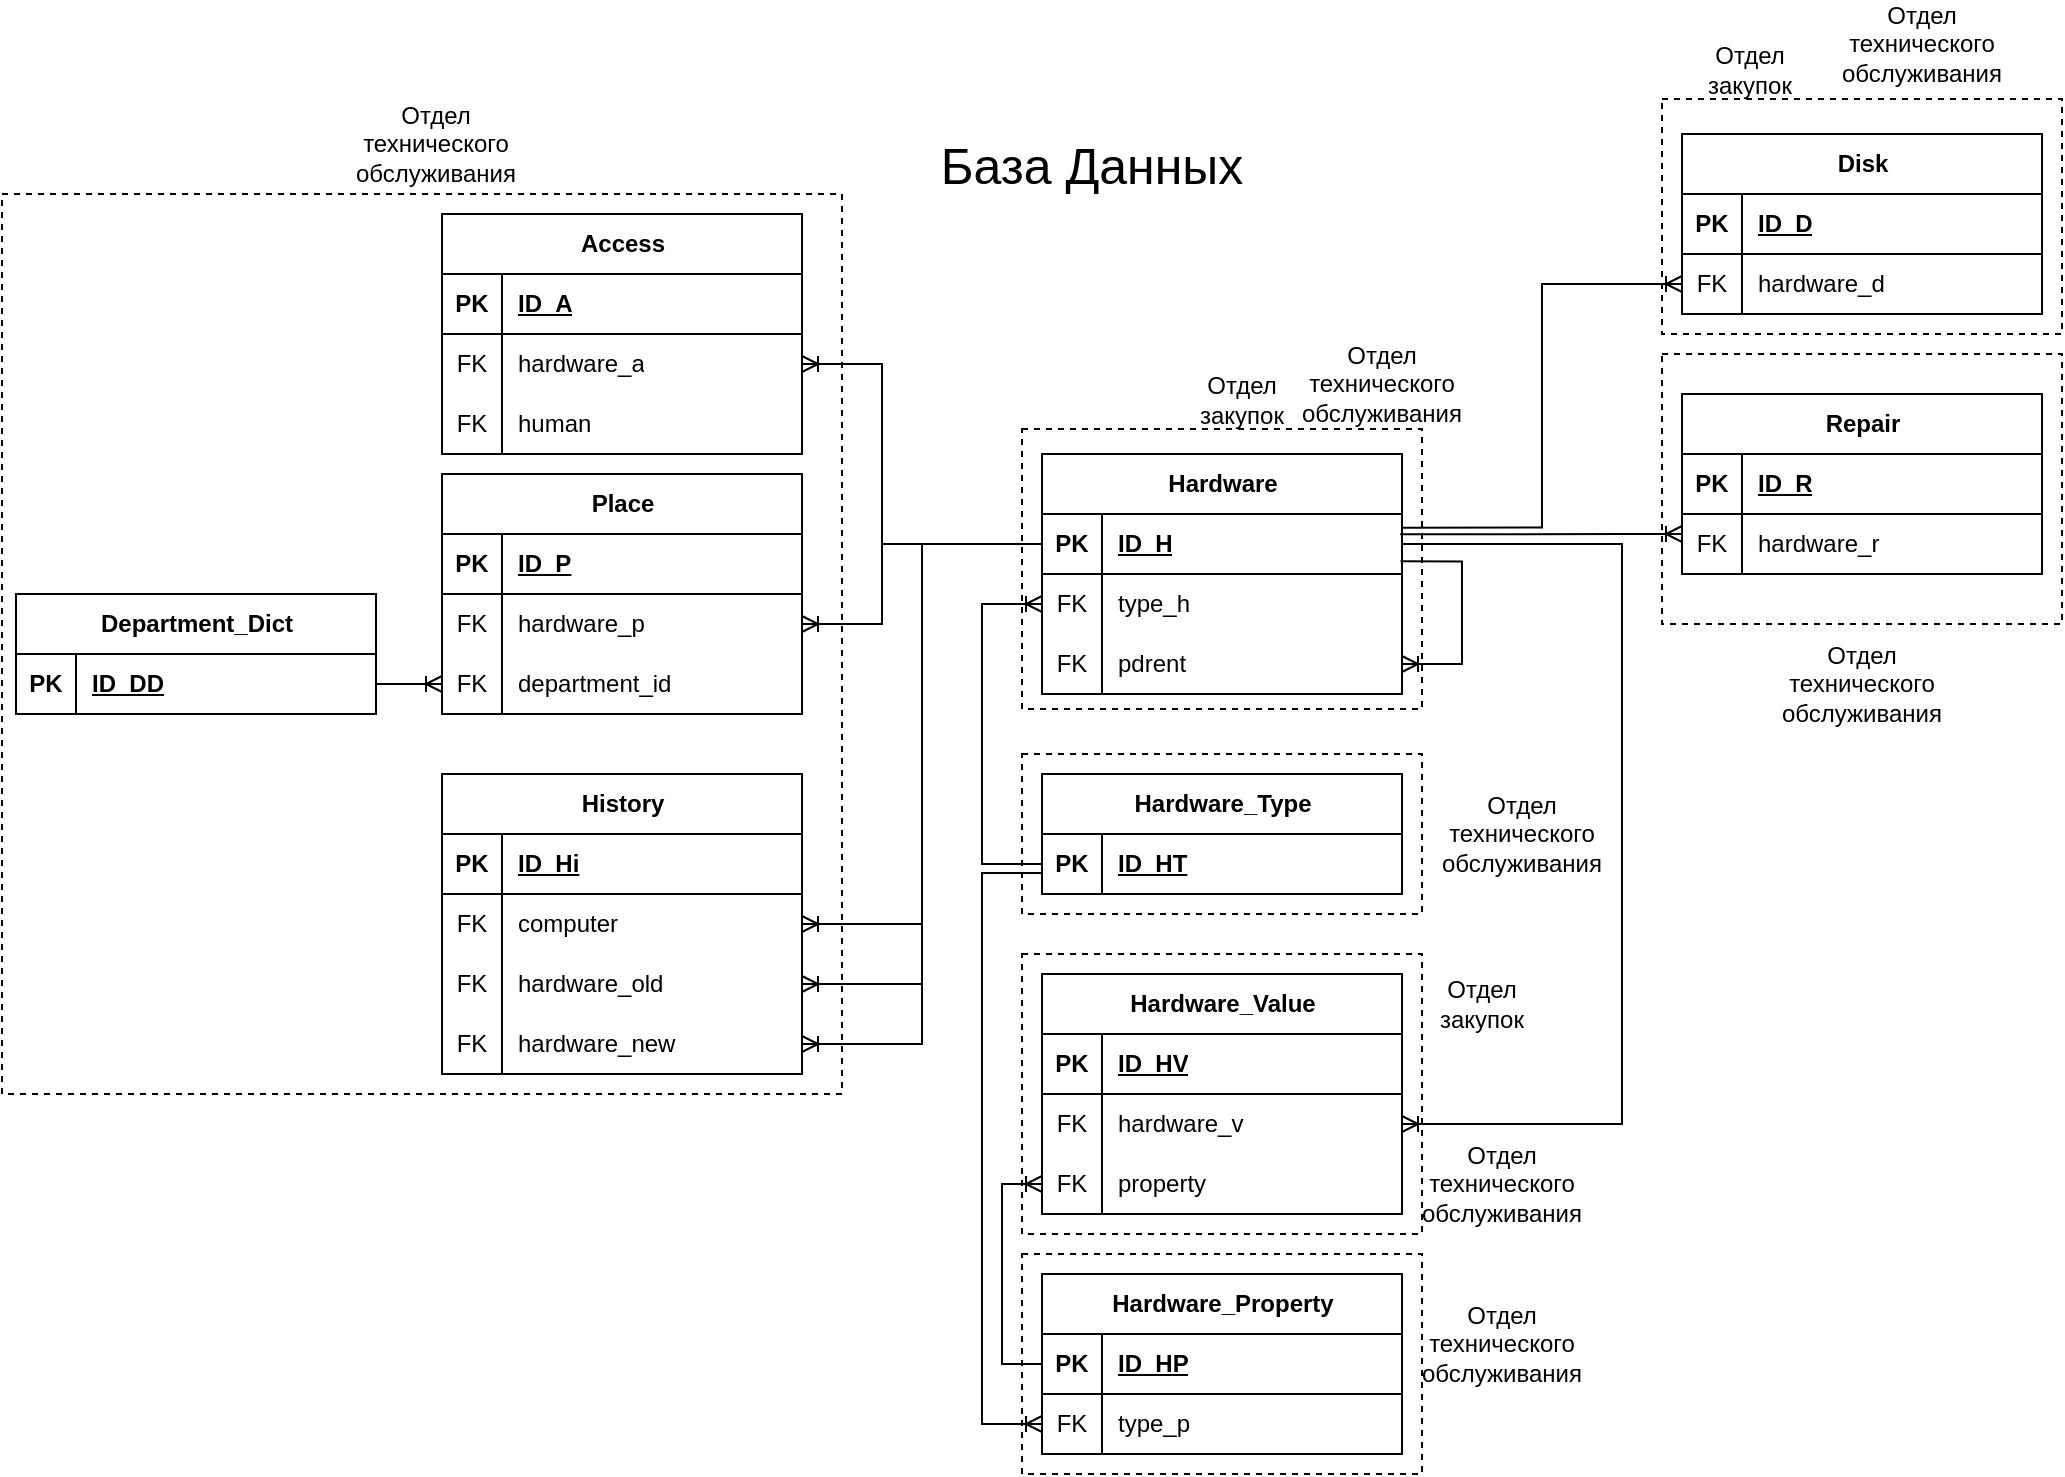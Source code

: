 <mxfile version="21.3.8" type="device" pages="2">
  <diagram name="Логическая модель" id="EwMsFBvq8KC86laSaRwJ">
    <mxGraphModel dx="794" dy="394" grid="1" gridSize="10" guides="1" tooltips="1" connect="1" arrows="1" fold="1" page="1" pageScale="1" pageWidth="1169" pageHeight="827" math="0" shadow="0">
      <root>
        <mxCell id="0" />
        <mxCell id="1" parent="0" />
        <mxCell id="FyC12AB4mqrPU83Jo8B3-1" value="База Данных" style="text;html=1;strokeColor=none;fillColor=none;align=center;verticalAlign=middle;whiteSpace=wrap;rounded=0;fontSize=25;" parent="1" vertex="1">
          <mxGeometry x="520" y="70" width="250" height="90" as="geometry" />
        </mxCell>
        <mxCell id="FyC12AB4mqrPU83Jo8B3-3" value="Hardware" style="shape=table;startSize=30;container=1;collapsible=1;childLayout=tableLayout;fixedRows=1;rowLines=0;fontStyle=1;align=center;resizeLast=1;html=1;" parent="1" vertex="1">
          <mxGeometry x="620" y="260" width="180" height="120" as="geometry">
            <mxRectangle x="110" y="130" width="70" height="30" as="alternateBounds" />
          </mxGeometry>
        </mxCell>
        <mxCell id="FyC12AB4mqrPU83Jo8B3-4" value="" style="shape=tableRow;horizontal=0;startSize=0;swimlaneHead=0;swimlaneBody=0;fillColor=none;collapsible=0;dropTarget=0;points=[[0,0.5],[1,0.5]];portConstraint=eastwest;top=0;left=0;right=0;bottom=1;" parent="FyC12AB4mqrPU83Jo8B3-3" vertex="1">
          <mxGeometry y="30" width="180" height="30" as="geometry" />
        </mxCell>
        <mxCell id="FyC12AB4mqrPU83Jo8B3-5" value="PK" style="shape=partialRectangle;connectable=0;fillColor=none;top=0;left=0;bottom=0;right=0;fontStyle=1;overflow=hidden;whiteSpace=wrap;html=1;" parent="FyC12AB4mqrPU83Jo8B3-4" vertex="1">
          <mxGeometry width="30" height="30" as="geometry">
            <mxRectangle width="30" height="30" as="alternateBounds" />
          </mxGeometry>
        </mxCell>
        <mxCell id="FyC12AB4mqrPU83Jo8B3-6" value="ID_H" style="shape=partialRectangle;connectable=0;fillColor=none;top=0;left=0;bottom=0;right=0;align=left;spacingLeft=6;fontStyle=5;overflow=hidden;whiteSpace=wrap;html=1;" parent="FyC12AB4mqrPU83Jo8B3-4" vertex="1">
          <mxGeometry x="30" width="150" height="30" as="geometry">
            <mxRectangle width="150" height="30" as="alternateBounds" />
          </mxGeometry>
        </mxCell>
        <mxCell id="FyC12AB4mqrPU83Jo8B3-7" value="" style="shape=tableRow;horizontal=0;startSize=0;swimlaneHead=0;swimlaneBody=0;fillColor=none;collapsible=0;dropTarget=0;points=[[0,0.5],[1,0.5]];portConstraint=eastwest;top=0;left=0;right=0;bottom=0;" parent="FyC12AB4mqrPU83Jo8B3-3" vertex="1">
          <mxGeometry y="60" width="180" height="30" as="geometry" />
        </mxCell>
        <mxCell id="FyC12AB4mqrPU83Jo8B3-8" value="FK" style="shape=partialRectangle;connectable=0;fillColor=none;top=0;left=0;bottom=0;right=0;editable=1;overflow=hidden;whiteSpace=wrap;html=1;" parent="FyC12AB4mqrPU83Jo8B3-7" vertex="1">
          <mxGeometry width="30" height="30" as="geometry">
            <mxRectangle width="30" height="30" as="alternateBounds" />
          </mxGeometry>
        </mxCell>
        <mxCell id="FyC12AB4mqrPU83Jo8B3-9" value="&lt;div&gt;type_h&lt;/div&gt;" style="shape=partialRectangle;connectable=0;fillColor=none;top=0;left=0;bottom=0;right=0;align=left;spacingLeft=6;overflow=hidden;whiteSpace=wrap;html=1;" parent="FyC12AB4mqrPU83Jo8B3-7" vertex="1">
          <mxGeometry x="30" width="150" height="30" as="geometry">
            <mxRectangle width="150" height="30" as="alternateBounds" />
          </mxGeometry>
        </mxCell>
        <mxCell id="sF08YDvTv4xr-wIv7K4x-6" value="" style="shape=tableRow;horizontal=0;startSize=0;swimlaneHead=0;swimlaneBody=0;fillColor=none;collapsible=0;dropTarget=0;points=[[0,0.5],[1,0.5]];portConstraint=eastwest;top=0;left=0;right=0;bottom=0;" parent="FyC12AB4mqrPU83Jo8B3-3" vertex="1">
          <mxGeometry y="90" width="180" height="30" as="geometry" />
        </mxCell>
        <mxCell id="sF08YDvTv4xr-wIv7K4x-7" value="FK" style="shape=partialRectangle;connectable=0;fillColor=none;top=0;left=0;bottom=0;right=0;editable=1;overflow=hidden;whiteSpace=wrap;html=1;" parent="sF08YDvTv4xr-wIv7K4x-6" vertex="1">
          <mxGeometry width="30" height="30" as="geometry">
            <mxRectangle width="30" height="30" as="alternateBounds" />
          </mxGeometry>
        </mxCell>
        <mxCell id="sF08YDvTv4xr-wIv7K4x-8" value="pdrent" style="shape=partialRectangle;connectable=0;fillColor=none;top=0;left=0;bottom=0;right=0;align=left;spacingLeft=6;overflow=hidden;whiteSpace=wrap;html=1;" parent="sF08YDvTv4xr-wIv7K4x-6" vertex="1">
          <mxGeometry x="30" width="150" height="30" as="geometry">
            <mxRectangle width="150" height="30" as="alternateBounds" />
          </mxGeometry>
        </mxCell>
        <mxCell id="sF08YDvTv4xr-wIv7K4x-11" value="" style="edgeStyle=orthogonalEdgeStyle;fontSize=12;html=1;endArrow=ERoneToMany;rounded=0;entryX=1;entryY=0.5;entryDx=0;entryDy=0;exitX=0.996;exitY=0.789;exitDx=0;exitDy=0;exitPerimeter=0;" parent="FyC12AB4mqrPU83Jo8B3-3" source="FyC12AB4mqrPU83Jo8B3-4" target="sF08YDvTv4xr-wIv7K4x-6" edge="1">
          <mxGeometry width="100" height="100" relative="1" as="geometry">
            <mxPoint x="230" y="70" as="sourcePoint" />
            <mxPoint x="350" y="120" as="targetPoint" />
            <Array as="points">
              <mxPoint x="210" y="54" />
              <mxPoint x="210" y="105" />
            </Array>
          </mxGeometry>
        </mxCell>
        <mxCell id="FyC12AB4mqrPU83Jo8B3-16" value="Access" style="shape=table;startSize=30;container=1;collapsible=1;childLayout=tableLayout;fixedRows=1;rowLines=0;fontStyle=1;align=center;resizeLast=1;html=1;" parent="1" vertex="1">
          <mxGeometry x="320" y="140" width="180" height="120" as="geometry" />
        </mxCell>
        <mxCell id="FyC12AB4mqrPU83Jo8B3-17" value="" style="shape=tableRow;horizontal=0;startSize=0;swimlaneHead=0;swimlaneBody=0;fillColor=none;collapsible=0;dropTarget=0;points=[[0,0.5],[1,0.5]];portConstraint=eastwest;top=0;left=0;right=0;bottom=1;" parent="FyC12AB4mqrPU83Jo8B3-16" vertex="1">
          <mxGeometry y="30" width="180" height="30" as="geometry" />
        </mxCell>
        <mxCell id="FyC12AB4mqrPU83Jo8B3-18" value="PK" style="shape=partialRectangle;connectable=0;fillColor=none;top=0;left=0;bottom=0;right=0;fontStyle=1;overflow=hidden;whiteSpace=wrap;html=1;" parent="FyC12AB4mqrPU83Jo8B3-17" vertex="1">
          <mxGeometry width="30" height="30" as="geometry">
            <mxRectangle width="30" height="30" as="alternateBounds" />
          </mxGeometry>
        </mxCell>
        <mxCell id="FyC12AB4mqrPU83Jo8B3-19" value="ID_A" style="shape=partialRectangle;connectable=0;fillColor=none;top=0;left=0;bottom=0;right=0;align=left;spacingLeft=6;fontStyle=5;overflow=hidden;whiteSpace=wrap;html=1;" parent="FyC12AB4mqrPU83Jo8B3-17" vertex="1">
          <mxGeometry x="30" width="150" height="30" as="geometry">
            <mxRectangle width="150" height="30" as="alternateBounds" />
          </mxGeometry>
        </mxCell>
        <mxCell id="FyC12AB4mqrPU83Jo8B3-20" value="" style="shape=tableRow;horizontal=0;startSize=0;swimlaneHead=0;swimlaneBody=0;fillColor=none;collapsible=0;dropTarget=0;points=[[0,0.5],[1,0.5]];portConstraint=eastwest;top=0;left=0;right=0;bottom=0;" parent="FyC12AB4mqrPU83Jo8B3-16" vertex="1">
          <mxGeometry y="60" width="180" height="30" as="geometry" />
        </mxCell>
        <mxCell id="FyC12AB4mqrPU83Jo8B3-21" value="FK" style="shape=partialRectangle;connectable=0;fillColor=none;top=0;left=0;bottom=0;right=0;editable=1;overflow=hidden;whiteSpace=wrap;html=1;" parent="FyC12AB4mqrPU83Jo8B3-20" vertex="1">
          <mxGeometry width="30" height="30" as="geometry">
            <mxRectangle width="30" height="30" as="alternateBounds" />
          </mxGeometry>
        </mxCell>
        <mxCell id="FyC12AB4mqrPU83Jo8B3-22" value="hardware_a" style="shape=partialRectangle;connectable=0;fillColor=none;top=0;left=0;bottom=0;right=0;align=left;spacingLeft=6;overflow=hidden;whiteSpace=wrap;html=1;" parent="FyC12AB4mqrPU83Jo8B3-20" vertex="1">
          <mxGeometry x="30" width="150" height="30" as="geometry">
            <mxRectangle width="150" height="30" as="alternateBounds" />
          </mxGeometry>
        </mxCell>
        <mxCell id="FyC12AB4mqrPU83Jo8B3-23" value="" style="shape=tableRow;horizontal=0;startSize=0;swimlaneHead=0;swimlaneBody=0;fillColor=none;collapsible=0;dropTarget=0;points=[[0,0.5],[1,0.5]];portConstraint=eastwest;top=0;left=0;right=0;bottom=0;" parent="FyC12AB4mqrPU83Jo8B3-16" vertex="1">
          <mxGeometry y="90" width="180" height="30" as="geometry" />
        </mxCell>
        <mxCell id="FyC12AB4mqrPU83Jo8B3-24" value="FK" style="shape=partialRectangle;connectable=0;fillColor=none;top=0;left=0;bottom=0;right=0;editable=1;overflow=hidden;whiteSpace=wrap;html=1;" parent="FyC12AB4mqrPU83Jo8B3-23" vertex="1">
          <mxGeometry width="30" height="30" as="geometry">
            <mxRectangle width="30" height="30" as="alternateBounds" />
          </mxGeometry>
        </mxCell>
        <mxCell id="FyC12AB4mqrPU83Jo8B3-25" value="human" style="shape=partialRectangle;connectable=0;fillColor=none;top=0;left=0;bottom=0;right=0;align=left;spacingLeft=6;overflow=hidden;whiteSpace=wrap;html=1;" parent="FyC12AB4mqrPU83Jo8B3-23" vertex="1">
          <mxGeometry x="30" width="150" height="30" as="geometry">
            <mxRectangle width="150" height="30" as="alternateBounds" />
          </mxGeometry>
        </mxCell>
        <mxCell id="DjejDNn8569znADVHvU2-7" value="Place" style="shape=table;startSize=30;container=1;collapsible=1;childLayout=tableLayout;fixedRows=1;rowLines=0;fontStyle=1;align=center;resizeLast=1;html=1;" parent="1" vertex="1">
          <mxGeometry x="320" y="270" width="180" height="120" as="geometry" />
        </mxCell>
        <mxCell id="DjejDNn8569znADVHvU2-8" value="" style="shape=tableRow;horizontal=0;startSize=0;swimlaneHead=0;swimlaneBody=0;fillColor=none;collapsible=0;dropTarget=0;points=[[0,0.5],[1,0.5]];portConstraint=eastwest;top=0;left=0;right=0;bottom=1;" parent="DjejDNn8569znADVHvU2-7" vertex="1">
          <mxGeometry y="30" width="180" height="30" as="geometry" />
        </mxCell>
        <mxCell id="DjejDNn8569znADVHvU2-9" value="PK" style="shape=partialRectangle;connectable=0;fillColor=none;top=0;left=0;bottom=0;right=0;fontStyle=1;overflow=hidden;whiteSpace=wrap;html=1;" parent="DjejDNn8569znADVHvU2-8" vertex="1">
          <mxGeometry width="30" height="30" as="geometry">
            <mxRectangle width="30" height="30" as="alternateBounds" />
          </mxGeometry>
        </mxCell>
        <mxCell id="DjejDNn8569znADVHvU2-10" value="ID_P" style="shape=partialRectangle;connectable=0;fillColor=none;top=0;left=0;bottom=0;right=0;align=left;spacingLeft=6;fontStyle=5;overflow=hidden;whiteSpace=wrap;html=1;" parent="DjejDNn8569znADVHvU2-8" vertex="1">
          <mxGeometry x="30" width="150" height="30" as="geometry">
            <mxRectangle width="150" height="30" as="alternateBounds" />
          </mxGeometry>
        </mxCell>
        <mxCell id="DjejDNn8569znADVHvU2-11" value="" style="shape=tableRow;horizontal=0;startSize=0;swimlaneHead=0;swimlaneBody=0;fillColor=none;collapsible=0;dropTarget=0;points=[[0,0.5],[1,0.5]];portConstraint=eastwest;top=0;left=0;right=0;bottom=0;" parent="DjejDNn8569znADVHvU2-7" vertex="1">
          <mxGeometry y="60" width="180" height="30" as="geometry" />
        </mxCell>
        <mxCell id="DjejDNn8569znADVHvU2-12" value="FK" style="shape=partialRectangle;connectable=0;fillColor=none;top=0;left=0;bottom=0;right=0;editable=1;overflow=hidden;whiteSpace=wrap;html=1;" parent="DjejDNn8569znADVHvU2-11" vertex="1">
          <mxGeometry width="30" height="30" as="geometry">
            <mxRectangle width="30" height="30" as="alternateBounds" />
          </mxGeometry>
        </mxCell>
        <mxCell id="DjejDNn8569znADVHvU2-13" value="hardware_p" style="shape=partialRectangle;connectable=0;fillColor=none;top=0;left=0;bottom=0;right=0;align=left;spacingLeft=6;overflow=hidden;whiteSpace=wrap;html=1;" parent="DjejDNn8569znADVHvU2-11" vertex="1">
          <mxGeometry x="30" width="150" height="30" as="geometry">
            <mxRectangle width="150" height="30" as="alternateBounds" />
          </mxGeometry>
        </mxCell>
        <mxCell id="sF08YDvTv4xr-wIv7K4x-25" value="" style="shape=tableRow;horizontal=0;startSize=0;swimlaneHead=0;swimlaneBody=0;fillColor=none;collapsible=0;dropTarget=0;points=[[0,0.5],[1,0.5]];portConstraint=eastwest;top=0;left=0;right=0;bottom=0;" parent="DjejDNn8569znADVHvU2-7" vertex="1">
          <mxGeometry y="90" width="180" height="30" as="geometry" />
        </mxCell>
        <mxCell id="sF08YDvTv4xr-wIv7K4x-26" value="FK" style="shape=partialRectangle;connectable=0;fillColor=none;top=0;left=0;bottom=0;right=0;editable=1;overflow=hidden;whiteSpace=wrap;html=1;" parent="sF08YDvTv4xr-wIv7K4x-25" vertex="1">
          <mxGeometry width="30" height="30" as="geometry">
            <mxRectangle width="30" height="30" as="alternateBounds" />
          </mxGeometry>
        </mxCell>
        <mxCell id="sF08YDvTv4xr-wIv7K4x-27" value="department_id" style="shape=partialRectangle;connectable=0;fillColor=none;top=0;left=0;bottom=0;right=0;align=left;spacingLeft=6;overflow=hidden;whiteSpace=wrap;html=1;" parent="sF08YDvTv4xr-wIv7K4x-25" vertex="1">
          <mxGeometry x="30" width="150" height="30" as="geometry">
            <mxRectangle width="150" height="30" as="alternateBounds" />
          </mxGeometry>
        </mxCell>
        <mxCell id="DjejDNn8569znADVHvU2-21" value="Hardware_Type" style="shape=table;startSize=30;container=1;collapsible=1;childLayout=tableLayout;fixedRows=1;rowLines=0;fontStyle=1;align=center;resizeLast=1;html=1;" parent="1" vertex="1">
          <mxGeometry x="620" y="420" width="180" height="60" as="geometry">
            <mxRectangle x="220" y="220" width="70" height="30" as="alternateBounds" />
          </mxGeometry>
        </mxCell>
        <mxCell id="DjejDNn8569znADVHvU2-22" value="" style="shape=tableRow;horizontal=0;startSize=0;swimlaneHead=0;swimlaneBody=0;fillColor=none;collapsible=0;dropTarget=0;points=[[0,0.5],[1,0.5]];portConstraint=eastwest;top=0;left=0;right=0;bottom=1;" parent="DjejDNn8569znADVHvU2-21" vertex="1">
          <mxGeometry y="30" width="180" height="30" as="geometry" />
        </mxCell>
        <mxCell id="DjejDNn8569znADVHvU2-23" value="PK" style="shape=partialRectangle;connectable=0;fillColor=none;top=0;left=0;bottom=0;right=0;fontStyle=1;overflow=hidden;whiteSpace=wrap;html=1;" parent="DjejDNn8569znADVHvU2-22" vertex="1">
          <mxGeometry width="30" height="30" as="geometry">
            <mxRectangle width="30" height="30" as="alternateBounds" />
          </mxGeometry>
        </mxCell>
        <mxCell id="DjejDNn8569znADVHvU2-24" value="ID_HT" style="shape=partialRectangle;connectable=0;fillColor=none;top=0;left=0;bottom=0;right=0;align=left;spacingLeft=6;fontStyle=5;overflow=hidden;whiteSpace=wrap;html=1;" parent="DjejDNn8569znADVHvU2-22" vertex="1">
          <mxGeometry x="30" width="150" height="30" as="geometry">
            <mxRectangle width="150" height="30" as="alternateBounds" />
          </mxGeometry>
        </mxCell>
        <mxCell id="DjejDNn8569znADVHvU2-28" value="Hardware_Property" style="shape=table;startSize=30;container=1;collapsible=1;childLayout=tableLayout;fixedRows=1;rowLines=0;fontStyle=1;align=center;resizeLast=1;html=1;" parent="1" vertex="1">
          <mxGeometry x="620" y="670" width="180" height="90" as="geometry">
            <mxRectangle x="220" y="220" width="70" height="30" as="alternateBounds" />
          </mxGeometry>
        </mxCell>
        <mxCell id="DjejDNn8569znADVHvU2-29" value="" style="shape=tableRow;horizontal=0;startSize=0;swimlaneHead=0;swimlaneBody=0;fillColor=none;collapsible=0;dropTarget=0;points=[[0,0.5],[1,0.5]];portConstraint=eastwest;top=0;left=0;right=0;bottom=1;" parent="DjejDNn8569znADVHvU2-28" vertex="1">
          <mxGeometry y="30" width="180" height="30" as="geometry" />
        </mxCell>
        <mxCell id="DjejDNn8569znADVHvU2-30" value="PK" style="shape=partialRectangle;connectable=0;fillColor=none;top=0;left=0;bottom=0;right=0;fontStyle=1;overflow=hidden;whiteSpace=wrap;html=1;" parent="DjejDNn8569znADVHvU2-29" vertex="1">
          <mxGeometry width="30" height="30" as="geometry">
            <mxRectangle width="30" height="30" as="alternateBounds" />
          </mxGeometry>
        </mxCell>
        <mxCell id="DjejDNn8569znADVHvU2-31" value="ID_HP" style="shape=partialRectangle;connectable=0;fillColor=none;top=0;left=0;bottom=0;right=0;align=left;spacingLeft=6;fontStyle=5;overflow=hidden;whiteSpace=wrap;html=1;" parent="DjejDNn8569znADVHvU2-29" vertex="1">
          <mxGeometry x="30" width="150" height="30" as="geometry">
            <mxRectangle width="150" height="30" as="alternateBounds" />
          </mxGeometry>
        </mxCell>
        <mxCell id="DjejDNn8569znADVHvU2-32" value="" style="shape=tableRow;horizontal=0;startSize=0;swimlaneHead=0;swimlaneBody=0;fillColor=none;collapsible=0;dropTarget=0;points=[[0,0.5],[1,0.5]];portConstraint=eastwest;top=0;left=0;right=0;bottom=0;" parent="DjejDNn8569znADVHvU2-28" vertex="1">
          <mxGeometry y="60" width="180" height="30" as="geometry" />
        </mxCell>
        <mxCell id="DjejDNn8569znADVHvU2-33" value="FK" style="shape=partialRectangle;connectable=0;fillColor=none;top=0;left=0;bottom=0;right=0;editable=1;overflow=hidden;whiteSpace=wrap;html=1;" parent="DjejDNn8569znADVHvU2-32" vertex="1">
          <mxGeometry width="30" height="30" as="geometry">
            <mxRectangle width="30" height="30" as="alternateBounds" />
          </mxGeometry>
        </mxCell>
        <mxCell id="DjejDNn8569znADVHvU2-34" value="type_p" style="shape=partialRectangle;connectable=0;fillColor=none;top=0;left=0;bottom=0;right=0;align=left;spacingLeft=6;overflow=hidden;whiteSpace=wrap;html=1;" parent="DjejDNn8569znADVHvU2-32" vertex="1">
          <mxGeometry x="30" width="150" height="30" as="geometry">
            <mxRectangle width="150" height="30" as="alternateBounds" />
          </mxGeometry>
        </mxCell>
        <mxCell id="DjejDNn8569znADVHvU2-35" value="Hardware_Value" style="shape=table;startSize=30;container=1;collapsible=1;childLayout=tableLayout;fixedRows=1;rowLines=0;fontStyle=1;align=center;resizeLast=1;html=1;" parent="1" vertex="1">
          <mxGeometry x="620" y="520" width="180" height="120" as="geometry">
            <mxRectangle x="220" y="220" width="70" height="30" as="alternateBounds" />
          </mxGeometry>
        </mxCell>
        <mxCell id="DjejDNn8569znADVHvU2-36" value="" style="shape=tableRow;horizontal=0;startSize=0;swimlaneHead=0;swimlaneBody=0;fillColor=none;collapsible=0;dropTarget=0;points=[[0,0.5],[1,0.5]];portConstraint=eastwest;top=0;left=0;right=0;bottom=1;" parent="DjejDNn8569znADVHvU2-35" vertex="1">
          <mxGeometry y="30" width="180" height="30" as="geometry" />
        </mxCell>
        <mxCell id="DjejDNn8569znADVHvU2-37" value="PK" style="shape=partialRectangle;connectable=0;fillColor=none;top=0;left=0;bottom=0;right=0;fontStyle=1;overflow=hidden;whiteSpace=wrap;html=1;" parent="DjejDNn8569znADVHvU2-36" vertex="1">
          <mxGeometry width="30" height="30" as="geometry">
            <mxRectangle width="30" height="30" as="alternateBounds" />
          </mxGeometry>
        </mxCell>
        <mxCell id="DjejDNn8569znADVHvU2-38" value="ID_HV" style="shape=partialRectangle;connectable=0;fillColor=none;top=0;left=0;bottom=0;right=0;align=left;spacingLeft=6;fontStyle=5;overflow=hidden;whiteSpace=wrap;html=1;" parent="DjejDNn8569znADVHvU2-36" vertex="1">
          <mxGeometry x="30" width="150" height="30" as="geometry">
            <mxRectangle width="150" height="30" as="alternateBounds" />
          </mxGeometry>
        </mxCell>
        <mxCell id="DjejDNn8569znADVHvU2-39" value="" style="shape=tableRow;horizontal=0;startSize=0;swimlaneHead=0;swimlaneBody=0;fillColor=none;collapsible=0;dropTarget=0;points=[[0,0.5],[1,0.5]];portConstraint=eastwest;top=0;left=0;right=0;bottom=0;" parent="DjejDNn8569znADVHvU2-35" vertex="1">
          <mxGeometry y="60" width="180" height="30" as="geometry" />
        </mxCell>
        <mxCell id="DjejDNn8569znADVHvU2-40" value="FK" style="shape=partialRectangle;connectable=0;fillColor=none;top=0;left=0;bottom=0;right=0;editable=1;overflow=hidden;whiteSpace=wrap;html=1;" parent="DjejDNn8569znADVHvU2-39" vertex="1">
          <mxGeometry width="30" height="30" as="geometry">
            <mxRectangle width="30" height="30" as="alternateBounds" />
          </mxGeometry>
        </mxCell>
        <mxCell id="DjejDNn8569znADVHvU2-41" value="hardware_v" style="shape=partialRectangle;connectable=0;fillColor=none;top=0;left=0;bottom=0;right=0;align=left;spacingLeft=6;overflow=hidden;whiteSpace=wrap;html=1;" parent="DjejDNn8569znADVHvU2-39" vertex="1">
          <mxGeometry x="30" width="150" height="30" as="geometry">
            <mxRectangle width="150" height="30" as="alternateBounds" />
          </mxGeometry>
        </mxCell>
        <mxCell id="DjejDNn8569znADVHvU2-44" value="" style="shape=tableRow;horizontal=0;startSize=0;swimlaneHead=0;swimlaneBody=0;fillColor=none;collapsible=0;dropTarget=0;points=[[0,0.5],[1,0.5]];portConstraint=eastwest;top=0;left=0;right=0;bottom=0;" parent="DjejDNn8569znADVHvU2-35" vertex="1">
          <mxGeometry y="90" width="180" height="30" as="geometry" />
        </mxCell>
        <mxCell id="DjejDNn8569znADVHvU2-45" value="FK" style="shape=partialRectangle;connectable=0;fillColor=none;top=0;left=0;bottom=0;right=0;editable=1;overflow=hidden;whiteSpace=wrap;html=1;" parent="DjejDNn8569znADVHvU2-44" vertex="1">
          <mxGeometry width="30" height="30" as="geometry">
            <mxRectangle width="30" height="30" as="alternateBounds" />
          </mxGeometry>
        </mxCell>
        <mxCell id="DjejDNn8569znADVHvU2-46" value="property" style="shape=partialRectangle;connectable=0;fillColor=none;top=0;left=0;bottom=0;right=0;align=left;spacingLeft=6;overflow=hidden;whiteSpace=wrap;html=1;" parent="DjejDNn8569znADVHvU2-44" vertex="1">
          <mxGeometry x="30" width="150" height="30" as="geometry">
            <mxRectangle width="150" height="30" as="alternateBounds" />
          </mxGeometry>
        </mxCell>
        <mxCell id="DjejDNn8569znADVHvU2-55" value="Repair" style="shape=table;startSize=30;container=1;collapsible=1;childLayout=tableLayout;fixedRows=1;rowLines=0;fontStyle=1;align=center;resizeLast=1;html=1;" parent="1" vertex="1">
          <mxGeometry x="940" y="230" width="180" height="90" as="geometry" />
        </mxCell>
        <mxCell id="DjejDNn8569znADVHvU2-56" value="" style="shape=tableRow;horizontal=0;startSize=0;swimlaneHead=0;swimlaneBody=0;fillColor=none;collapsible=0;dropTarget=0;points=[[0,0.5],[1,0.5]];portConstraint=eastwest;top=0;left=0;right=0;bottom=1;" parent="DjejDNn8569znADVHvU2-55" vertex="1">
          <mxGeometry y="30" width="180" height="30" as="geometry" />
        </mxCell>
        <mxCell id="DjejDNn8569znADVHvU2-57" value="PK" style="shape=partialRectangle;connectable=0;fillColor=none;top=0;left=0;bottom=0;right=0;fontStyle=1;overflow=hidden;whiteSpace=wrap;html=1;" parent="DjejDNn8569znADVHvU2-56" vertex="1">
          <mxGeometry width="30" height="30" as="geometry">
            <mxRectangle width="30" height="30" as="alternateBounds" />
          </mxGeometry>
        </mxCell>
        <mxCell id="DjejDNn8569znADVHvU2-58" value="ID_R" style="shape=partialRectangle;connectable=0;fillColor=none;top=0;left=0;bottom=0;right=0;align=left;spacingLeft=6;fontStyle=5;overflow=hidden;whiteSpace=wrap;html=1;" parent="DjejDNn8569znADVHvU2-56" vertex="1">
          <mxGeometry x="30" width="150" height="30" as="geometry">
            <mxRectangle width="150" height="30" as="alternateBounds" />
          </mxGeometry>
        </mxCell>
        <mxCell id="DjejDNn8569znADVHvU2-59" value="" style="shape=tableRow;horizontal=0;startSize=0;swimlaneHead=0;swimlaneBody=0;fillColor=none;collapsible=0;dropTarget=0;points=[[0,0.5],[1,0.5]];portConstraint=eastwest;top=0;left=0;right=0;bottom=0;" parent="DjejDNn8569znADVHvU2-55" vertex="1">
          <mxGeometry y="60" width="180" height="30" as="geometry" />
        </mxCell>
        <mxCell id="DjejDNn8569znADVHvU2-60" value="FK" style="shape=partialRectangle;connectable=0;fillColor=none;top=0;left=0;bottom=0;right=0;editable=1;overflow=hidden;whiteSpace=wrap;html=1;" parent="DjejDNn8569znADVHvU2-59" vertex="1">
          <mxGeometry width="30" height="30" as="geometry">
            <mxRectangle width="30" height="30" as="alternateBounds" />
          </mxGeometry>
        </mxCell>
        <mxCell id="DjejDNn8569znADVHvU2-61" value="hardware_r" style="shape=partialRectangle;connectable=0;fillColor=none;top=0;left=0;bottom=0;right=0;align=left;spacingLeft=6;overflow=hidden;whiteSpace=wrap;html=1;" parent="DjejDNn8569znADVHvU2-59" vertex="1">
          <mxGeometry x="30" width="150" height="30" as="geometry">
            <mxRectangle width="150" height="30" as="alternateBounds" />
          </mxGeometry>
        </mxCell>
        <mxCell id="8ERq5n5Qc_VJYVDK8V4o-4" value="" style="edgeStyle=orthogonalEdgeStyle;fontSize=12;html=1;endArrow=ERoneToMany;rounded=0;entryX=1;entryY=0.5;entryDx=0;entryDy=0;exitX=1;exitY=0.5;exitDx=0;exitDy=0;" parent="1" source="FyC12AB4mqrPU83Jo8B3-4" target="DjejDNn8569znADVHvU2-39" edge="1">
          <mxGeometry width="100" height="100" relative="1" as="geometry">
            <mxPoint x="810" y="340" as="sourcePoint" />
            <mxPoint x="1130" y="405" as="targetPoint" />
            <Array as="points">
              <mxPoint x="910" y="305" />
              <mxPoint x="910" y="595" />
            </Array>
          </mxGeometry>
        </mxCell>
        <mxCell id="8ERq5n5Qc_VJYVDK8V4o-6" value="" style="edgeStyle=orthogonalEdgeStyle;fontSize=12;html=1;endArrow=ERoneToMany;rounded=0;exitX=0;exitY=0.5;exitDx=0;exitDy=0;entryX=0;entryY=0.5;entryDx=0;entryDy=0;" parent="1" source="DjejDNn8569znADVHvU2-29" target="DjejDNn8569znADVHvU2-44" edge="1">
          <mxGeometry width="100" height="100" relative="1" as="geometry">
            <mxPoint x="850" y="395" as="sourcePoint" />
            <mxPoint x="1150" y="425" as="targetPoint" />
            <Array as="points">
              <mxPoint x="600" y="715" />
              <mxPoint x="600" y="625" />
            </Array>
          </mxGeometry>
        </mxCell>
        <mxCell id="8ERq5n5Qc_VJYVDK8V4o-7" value="" style="edgeStyle=orthogonalEdgeStyle;fontSize=12;html=1;endArrow=ERoneToMany;rounded=0;entryX=0;entryY=0.5;entryDx=0;entryDy=0;exitX=-0.001;exitY=0.651;exitDx=0;exitDy=0;exitPerimeter=0;" parent="1" source="DjejDNn8569znADVHvU2-22" target="DjejDNn8569znADVHvU2-32" edge="1">
          <mxGeometry width="100" height="100" relative="1" as="geometry">
            <mxPoint x="620" y="470" as="sourcePoint" />
            <mxPoint x="1160" y="435" as="targetPoint" />
            <Array as="points">
              <mxPoint x="590" y="470" />
              <mxPoint x="590" y="745" />
            </Array>
          </mxGeometry>
        </mxCell>
        <mxCell id="vhgGn6G0JSesjeX7bQMp-1" value="" style="edgeStyle=orthogonalEdgeStyle;fontSize=12;html=1;endArrow=ERoneToMany;rounded=0;exitX=0;exitY=0.5;exitDx=0;exitDy=0;entryX=0;entryY=0.5;entryDx=0;entryDy=0;" parent="1" source="DjejDNn8569znADVHvU2-22" target="FyC12AB4mqrPU83Jo8B3-7" edge="1">
          <mxGeometry width="100" height="100" relative="1" as="geometry">
            <mxPoint x="480" y="565" as="sourcePoint" />
            <mxPoint x="640" y="625" as="targetPoint" />
            <Array as="points">
              <mxPoint x="590" y="465" />
              <mxPoint x="590" y="335" />
            </Array>
          </mxGeometry>
        </mxCell>
        <mxCell id="iDLbCLuzWER7pxR7Z87H-1" value="History" style="shape=table;startSize=30;container=1;collapsible=1;childLayout=tableLayout;fixedRows=1;rowLines=0;fontStyle=1;align=center;resizeLast=1;html=1;" parent="1" vertex="1">
          <mxGeometry x="320" y="420" width="180" height="150" as="geometry" />
        </mxCell>
        <mxCell id="iDLbCLuzWER7pxR7Z87H-2" value="" style="shape=tableRow;horizontal=0;startSize=0;swimlaneHead=0;swimlaneBody=0;fillColor=none;collapsible=0;dropTarget=0;points=[[0,0.5],[1,0.5]];portConstraint=eastwest;top=0;left=0;right=0;bottom=1;" parent="iDLbCLuzWER7pxR7Z87H-1" vertex="1">
          <mxGeometry y="30" width="180" height="30" as="geometry" />
        </mxCell>
        <mxCell id="iDLbCLuzWER7pxR7Z87H-3" value="PK" style="shape=partialRectangle;connectable=0;fillColor=none;top=0;left=0;bottom=0;right=0;fontStyle=1;overflow=hidden;whiteSpace=wrap;html=1;" parent="iDLbCLuzWER7pxR7Z87H-2" vertex="1">
          <mxGeometry width="30" height="30" as="geometry">
            <mxRectangle width="30" height="30" as="alternateBounds" />
          </mxGeometry>
        </mxCell>
        <mxCell id="iDLbCLuzWER7pxR7Z87H-4" value="ID_Hi" style="shape=partialRectangle;connectable=0;fillColor=none;top=0;left=0;bottom=0;right=0;align=left;spacingLeft=6;fontStyle=5;overflow=hidden;whiteSpace=wrap;html=1;" parent="iDLbCLuzWER7pxR7Z87H-2" vertex="1">
          <mxGeometry x="30" width="150" height="30" as="geometry">
            <mxRectangle width="150" height="30" as="alternateBounds" />
          </mxGeometry>
        </mxCell>
        <mxCell id="iDLbCLuzWER7pxR7Z87H-5" value="" style="shape=tableRow;horizontal=0;startSize=0;swimlaneHead=0;swimlaneBody=0;fillColor=none;collapsible=0;dropTarget=0;points=[[0,0.5],[1,0.5]];portConstraint=eastwest;top=0;left=0;right=0;bottom=0;" parent="iDLbCLuzWER7pxR7Z87H-1" vertex="1">
          <mxGeometry y="60" width="180" height="30" as="geometry" />
        </mxCell>
        <mxCell id="iDLbCLuzWER7pxR7Z87H-6" value="FK" style="shape=partialRectangle;connectable=0;fillColor=none;top=0;left=0;bottom=0;right=0;editable=1;overflow=hidden;whiteSpace=wrap;html=1;" parent="iDLbCLuzWER7pxR7Z87H-5" vertex="1">
          <mxGeometry width="30" height="30" as="geometry">
            <mxRectangle width="30" height="30" as="alternateBounds" />
          </mxGeometry>
        </mxCell>
        <mxCell id="iDLbCLuzWER7pxR7Z87H-7" value="computer" style="shape=partialRectangle;connectable=0;fillColor=none;top=0;left=0;bottom=0;right=0;align=left;spacingLeft=6;overflow=hidden;whiteSpace=wrap;html=1;" parent="iDLbCLuzWER7pxR7Z87H-5" vertex="1">
          <mxGeometry x="30" width="150" height="30" as="geometry">
            <mxRectangle width="150" height="30" as="alternateBounds" />
          </mxGeometry>
        </mxCell>
        <mxCell id="iDLbCLuzWER7pxR7Z87H-8" value="" style="shape=tableRow;horizontal=0;startSize=0;swimlaneHead=0;swimlaneBody=0;fillColor=none;collapsible=0;dropTarget=0;points=[[0,0.5],[1,0.5]];portConstraint=eastwest;top=0;left=0;right=0;bottom=0;" parent="iDLbCLuzWER7pxR7Z87H-1" vertex="1">
          <mxGeometry y="90" width="180" height="30" as="geometry" />
        </mxCell>
        <mxCell id="iDLbCLuzWER7pxR7Z87H-9" value="FK" style="shape=partialRectangle;connectable=0;fillColor=none;top=0;left=0;bottom=0;right=0;editable=1;overflow=hidden;whiteSpace=wrap;html=1;" parent="iDLbCLuzWER7pxR7Z87H-8" vertex="1">
          <mxGeometry width="30" height="30" as="geometry">
            <mxRectangle width="30" height="30" as="alternateBounds" />
          </mxGeometry>
        </mxCell>
        <mxCell id="iDLbCLuzWER7pxR7Z87H-10" value="hardware_old" style="shape=partialRectangle;connectable=0;fillColor=none;top=0;left=0;bottom=0;right=0;align=left;spacingLeft=6;overflow=hidden;whiteSpace=wrap;html=1;" parent="iDLbCLuzWER7pxR7Z87H-8" vertex="1">
          <mxGeometry x="30" width="150" height="30" as="geometry">
            <mxRectangle width="150" height="30" as="alternateBounds" />
          </mxGeometry>
        </mxCell>
        <mxCell id="sF08YDvTv4xr-wIv7K4x-3" value="" style="shape=tableRow;horizontal=0;startSize=0;swimlaneHead=0;swimlaneBody=0;fillColor=none;collapsible=0;dropTarget=0;points=[[0,0.5],[1,0.5]];portConstraint=eastwest;top=0;left=0;right=0;bottom=0;" parent="iDLbCLuzWER7pxR7Z87H-1" vertex="1">
          <mxGeometry y="120" width="180" height="30" as="geometry" />
        </mxCell>
        <mxCell id="sF08YDvTv4xr-wIv7K4x-4" value="FK" style="shape=partialRectangle;connectable=0;fillColor=none;top=0;left=0;bottom=0;right=0;editable=1;overflow=hidden;whiteSpace=wrap;html=1;" parent="sF08YDvTv4xr-wIv7K4x-3" vertex="1">
          <mxGeometry width="30" height="30" as="geometry">
            <mxRectangle width="30" height="30" as="alternateBounds" />
          </mxGeometry>
        </mxCell>
        <mxCell id="sF08YDvTv4xr-wIv7K4x-5" value="hardware_new" style="shape=partialRectangle;connectable=0;fillColor=none;top=0;left=0;bottom=0;right=0;align=left;spacingLeft=6;overflow=hidden;whiteSpace=wrap;html=1;" parent="sF08YDvTv4xr-wIv7K4x-3" vertex="1">
          <mxGeometry x="30" width="150" height="30" as="geometry">
            <mxRectangle width="150" height="30" as="alternateBounds" />
          </mxGeometry>
        </mxCell>
        <mxCell id="iDLbCLuzWER7pxR7Z87H-14" value="" style="edgeStyle=orthogonalEdgeStyle;fontSize=12;html=1;endArrow=ERoneToMany;rounded=0;entryX=1;entryY=0.5;entryDx=0;entryDy=0;exitX=0;exitY=0.5;exitDx=0;exitDy=0;" parent="1" source="FyC12AB4mqrPU83Jo8B3-4" target="iDLbCLuzWER7pxR7Z87H-5" edge="1">
          <mxGeometry width="100" height="100" relative="1" as="geometry">
            <mxPoint x="630" y="325" as="sourcePoint" />
            <mxPoint x="540" y="355" as="targetPoint" />
          </mxGeometry>
        </mxCell>
        <mxCell id="yDe0HJ88ZmJv6lRPuch8-13" value="" style="rounded=0;whiteSpace=wrap;html=1;dashed=1;fillColor=none;" parent="1" vertex="1">
          <mxGeometry x="610" y="247.5" width="200" height="140" as="geometry" />
        </mxCell>
        <mxCell id="yDe0HJ88ZmJv6lRPuch8-14" value="Отдел закупок" style="text;html=1;strokeColor=none;fillColor=none;align=center;verticalAlign=middle;whiteSpace=wrap;rounded=0;" parent="1" vertex="1">
          <mxGeometry x="690" y="217.5" width="60" height="30" as="geometry" />
        </mxCell>
        <mxCell id="yDe0HJ88ZmJv6lRPuch8-15" value="" style="rounded=0;whiteSpace=wrap;html=1;dashed=1;fillColor=none;" parent="1" vertex="1">
          <mxGeometry x="930" y="210" width="200" height="135" as="geometry" />
        </mxCell>
        <mxCell id="yDe0HJ88ZmJv6lRPuch8-16" value="Отдел технического обслуживания" style="text;html=1;strokeColor=none;fillColor=none;align=center;verticalAlign=middle;whiteSpace=wrap;rounded=0;" parent="1" vertex="1">
          <mxGeometry x="1000" y="360" width="60" height="30" as="geometry" />
        </mxCell>
        <mxCell id="yDe0HJ88ZmJv6lRPuch8-17" value="" style="rounded=0;whiteSpace=wrap;html=1;dashed=1;fillColor=none;" parent="1" vertex="1">
          <mxGeometry x="610" y="510" width="200" height="140" as="geometry" />
        </mxCell>
        <mxCell id="sF08YDvTv4xr-wIv7K4x-1" value="" style="rounded=0;whiteSpace=wrap;html=1;dashed=1;fillColor=none;" parent="1" vertex="1">
          <mxGeometry x="610" y="410" width="200" height="80" as="geometry" />
        </mxCell>
        <mxCell id="sF08YDvTv4xr-wIv7K4x-12" value="" style="edgeStyle=orthogonalEdgeStyle;fontSize=12;html=1;endArrow=ERoneToMany;rounded=0;exitX=0;exitY=0.5;exitDx=0;exitDy=0;" parent="1" source="FyC12AB4mqrPU83Jo8B3-4" target="sF08YDvTv4xr-wIv7K4x-3" edge="1">
          <mxGeometry width="100" height="100" relative="1" as="geometry">
            <mxPoint x="410" y="390" as="sourcePoint" />
            <mxPoint x="510" y="290" as="targetPoint" />
          </mxGeometry>
        </mxCell>
        <mxCell id="sF08YDvTv4xr-wIv7K4x-13" value="" style="edgeStyle=orthogonalEdgeStyle;fontSize=12;html=1;endArrow=ERoneToMany;rounded=0;entryX=1;entryY=0.5;entryDx=0;entryDy=0;exitX=0;exitY=0.5;exitDx=0;exitDy=0;" parent="1" source="FyC12AB4mqrPU83Jo8B3-4" target="iDLbCLuzWER7pxR7Z87H-8" edge="1">
          <mxGeometry width="100" height="100" relative="1" as="geometry">
            <mxPoint x="340" y="390" as="sourcePoint" />
            <mxPoint x="510" y="360" as="targetPoint" />
          </mxGeometry>
        </mxCell>
        <mxCell id="sF08YDvTv4xr-wIv7K4x-14" value="" style="edgeStyle=orthogonalEdgeStyle;fontSize=12;html=1;endArrow=ERoneToMany;rounded=0;exitX=0;exitY=0.5;exitDx=0;exitDy=0;entryX=1;entryY=0.5;entryDx=0;entryDy=0;" parent="1" source="FyC12AB4mqrPU83Jo8B3-4" target="FyC12AB4mqrPU83Jo8B3-20" edge="1">
          <mxGeometry width="100" height="100" relative="1" as="geometry">
            <mxPoint x="210" y="340" as="sourcePoint" />
            <mxPoint x="580" y="190" as="targetPoint" />
            <Array as="points">
              <mxPoint x="540" y="305" />
              <mxPoint x="540" y="215" />
            </Array>
          </mxGeometry>
        </mxCell>
        <mxCell id="sF08YDvTv4xr-wIv7K4x-15" value="" style="edgeStyle=orthogonalEdgeStyle;fontSize=12;html=1;endArrow=ERoneToMany;rounded=0;exitX=0;exitY=0.5;exitDx=0;exitDy=0;entryX=1;entryY=0.5;entryDx=0;entryDy=0;" parent="1" source="FyC12AB4mqrPU83Jo8B3-4" target="DjejDNn8569znADVHvU2-11" edge="1">
          <mxGeometry width="100" height="100" relative="1" as="geometry">
            <mxPoint x="210" y="350" as="sourcePoint" />
            <mxPoint x="530" y="290" as="targetPoint" />
            <Array as="points">
              <mxPoint x="540" y="305" />
              <mxPoint x="540" y="345" />
            </Array>
          </mxGeometry>
        </mxCell>
        <mxCell id="sF08YDvTv4xr-wIv7K4x-16" value="" style="rounded=0;whiteSpace=wrap;html=1;dashed=1;fillColor=none;" parent="1" vertex="1">
          <mxGeometry x="100" y="130" width="420" height="450" as="geometry" />
        </mxCell>
        <mxCell id="sF08YDvTv4xr-wIv7K4x-18" value="Department_Dict" style="shape=table;startSize=30;container=1;collapsible=1;childLayout=tableLayout;fixedRows=1;rowLines=0;fontStyle=1;align=center;resizeLast=1;html=1;" parent="1" vertex="1">
          <mxGeometry x="107" y="330" width="180" height="60" as="geometry" />
        </mxCell>
        <mxCell id="sF08YDvTv4xr-wIv7K4x-19" value="" style="shape=tableRow;horizontal=0;startSize=0;swimlaneHead=0;swimlaneBody=0;fillColor=none;collapsible=0;dropTarget=0;points=[[0,0.5],[1,0.5]];portConstraint=eastwest;top=0;left=0;right=0;bottom=1;" parent="sF08YDvTv4xr-wIv7K4x-18" vertex="1">
          <mxGeometry y="30" width="180" height="30" as="geometry" />
        </mxCell>
        <mxCell id="sF08YDvTv4xr-wIv7K4x-20" value="PK" style="shape=partialRectangle;connectable=0;fillColor=none;top=0;left=0;bottom=0;right=0;fontStyle=1;overflow=hidden;whiteSpace=wrap;html=1;" parent="sF08YDvTv4xr-wIv7K4x-19" vertex="1">
          <mxGeometry width="30" height="30" as="geometry">
            <mxRectangle width="30" height="30" as="alternateBounds" />
          </mxGeometry>
        </mxCell>
        <mxCell id="sF08YDvTv4xr-wIv7K4x-21" value="ID_DD" style="shape=partialRectangle;connectable=0;fillColor=none;top=0;left=0;bottom=0;right=0;align=left;spacingLeft=6;fontStyle=5;overflow=hidden;whiteSpace=wrap;html=1;" parent="sF08YDvTv4xr-wIv7K4x-19" vertex="1">
          <mxGeometry x="30" width="150" height="30" as="geometry">
            <mxRectangle width="150" height="30" as="alternateBounds" />
          </mxGeometry>
        </mxCell>
        <mxCell id="sF08YDvTv4xr-wIv7K4x-28" value="" style="edgeStyle=entityRelationEdgeStyle;fontSize=12;html=1;endArrow=ERoneToMany;rounded=0;exitX=1;exitY=0.5;exitDx=0;exitDy=0;entryX=0;entryY=0.5;entryDx=0;entryDy=0;" parent="1" source="sF08YDvTv4xr-wIv7K4x-19" target="sF08YDvTv4xr-wIv7K4x-25" edge="1">
          <mxGeometry width="100" height="100" relative="1" as="geometry">
            <mxPoint x="180" y="280" as="sourcePoint" />
            <mxPoint x="280" y="180" as="targetPoint" />
          </mxGeometry>
        </mxCell>
        <mxCell id="3EMT03wo_umGbTLrX35A-2" value="Disk" style="shape=table;startSize=30;container=1;collapsible=1;childLayout=tableLayout;fixedRows=1;rowLines=0;fontStyle=1;align=center;resizeLast=1;html=1;" parent="1" vertex="1">
          <mxGeometry x="940" y="100" width="180" height="90" as="geometry" />
        </mxCell>
        <mxCell id="3EMT03wo_umGbTLrX35A-3" value="" style="shape=tableRow;horizontal=0;startSize=0;swimlaneHead=0;swimlaneBody=0;fillColor=none;collapsible=0;dropTarget=0;points=[[0,0.5],[1,0.5]];portConstraint=eastwest;top=0;left=0;right=0;bottom=1;" parent="3EMT03wo_umGbTLrX35A-2" vertex="1">
          <mxGeometry y="30" width="180" height="30" as="geometry" />
        </mxCell>
        <mxCell id="3EMT03wo_umGbTLrX35A-4" value="PK" style="shape=partialRectangle;connectable=0;fillColor=none;top=0;left=0;bottom=0;right=0;fontStyle=1;overflow=hidden;whiteSpace=wrap;html=1;" parent="3EMT03wo_umGbTLrX35A-3" vertex="1">
          <mxGeometry width="30" height="30" as="geometry">
            <mxRectangle width="30" height="30" as="alternateBounds" />
          </mxGeometry>
        </mxCell>
        <mxCell id="3EMT03wo_umGbTLrX35A-5" value="ID_D" style="shape=partialRectangle;connectable=0;fillColor=none;top=0;left=0;bottom=0;right=0;align=left;spacingLeft=6;fontStyle=5;overflow=hidden;whiteSpace=wrap;html=1;" parent="3EMT03wo_umGbTLrX35A-3" vertex="1">
          <mxGeometry x="30" width="150" height="30" as="geometry">
            <mxRectangle width="150" height="30" as="alternateBounds" />
          </mxGeometry>
        </mxCell>
        <mxCell id="3EMT03wo_umGbTLrX35A-6" value="" style="shape=tableRow;horizontal=0;startSize=0;swimlaneHead=0;swimlaneBody=0;fillColor=none;collapsible=0;dropTarget=0;points=[[0,0.5],[1,0.5]];portConstraint=eastwest;top=0;left=0;right=0;bottom=0;" parent="3EMT03wo_umGbTLrX35A-2" vertex="1">
          <mxGeometry y="60" width="180" height="30" as="geometry" />
        </mxCell>
        <mxCell id="3EMT03wo_umGbTLrX35A-7" value="FK" style="shape=partialRectangle;connectable=0;fillColor=none;top=0;left=0;bottom=0;right=0;editable=1;overflow=hidden;whiteSpace=wrap;html=1;" parent="3EMT03wo_umGbTLrX35A-6" vertex="1">
          <mxGeometry width="30" height="30" as="geometry">
            <mxRectangle width="30" height="30" as="alternateBounds" />
          </mxGeometry>
        </mxCell>
        <mxCell id="3EMT03wo_umGbTLrX35A-8" value="hardware_d" style="shape=partialRectangle;connectable=0;fillColor=none;top=0;left=0;bottom=0;right=0;align=left;spacingLeft=6;overflow=hidden;whiteSpace=wrap;html=1;" parent="3EMT03wo_umGbTLrX35A-6" vertex="1">
          <mxGeometry x="30" width="150" height="30" as="geometry">
            <mxRectangle width="150" height="30" as="alternateBounds" />
          </mxGeometry>
        </mxCell>
        <mxCell id="3EMT03wo_umGbTLrX35A-10" value="" style="edgeStyle=orthogonalEdgeStyle;fontSize=12;html=1;endArrow=ERoneToMany;rounded=0;exitX=1;exitY=0.228;exitDx=0;exitDy=0;exitPerimeter=0;entryX=0;entryY=0.5;entryDx=0;entryDy=0;" parent="1" source="FyC12AB4mqrPU83Jo8B3-4" target="3EMT03wo_umGbTLrX35A-6" edge="1">
          <mxGeometry width="100" height="100" relative="1" as="geometry">
            <mxPoint x="790" y="150" as="sourcePoint" />
            <mxPoint x="880" y="90" as="targetPoint" />
          </mxGeometry>
        </mxCell>
        <mxCell id="3EMT03wo_umGbTLrX35A-11" value="" style="rounded=0;whiteSpace=wrap;html=1;dashed=1;fillColor=none;" parent="1" vertex="1">
          <mxGeometry x="930" y="82.5" width="200" height="117.5" as="geometry" />
        </mxCell>
        <mxCell id="3EMT03wo_umGbTLrX35A-12" value="Отдел закупок" style="text;html=1;strokeColor=none;fillColor=none;align=center;verticalAlign=middle;whiteSpace=wrap;rounded=0;" parent="1" vertex="1">
          <mxGeometry x="944" y="52.5" width="60" height="30" as="geometry" />
        </mxCell>
        <mxCell id="3EMT03wo_umGbTLrX35A-13" value="Отдел технического обслуживания" style="text;html=1;strokeColor=none;fillColor=none;align=center;verticalAlign=middle;whiteSpace=wrap;rounded=0;" parent="1" vertex="1">
          <mxGeometry x="1030" y="40" width="60" height="30" as="geometry" />
        </mxCell>
        <mxCell id="BwXjKxQRW8_BkozKV5rQ-1" value="Отдел технического обслуживания" style="text;html=1;strokeColor=none;fillColor=none;align=center;verticalAlign=middle;whiteSpace=wrap;rounded=0;" parent="1" vertex="1">
          <mxGeometry x="760" y="210" width="60" height="30" as="geometry" />
        </mxCell>
        <mxCell id="BwXjKxQRW8_BkozKV5rQ-2" value="Отдел технического обслуживания" style="text;html=1;strokeColor=none;fillColor=none;align=center;verticalAlign=middle;whiteSpace=wrap;rounded=0;" parent="1" vertex="1">
          <mxGeometry x="830" y="435" width="60" height="30" as="geometry" />
        </mxCell>
        <mxCell id="BwXjKxQRW8_BkozKV5rQ-3" value="" style="edgeStyle=entityRelationEdgeStyle;fontSize=12;html=1;endArrow=ERoneToMany;rounded=0;exitX=0.995;exitY=0.337;exitDx=0;exitDy=0;exitPerimeter=0;" parent="1" source="FyC12AB4mqrPU83Jo8B3-4" edge="1">
          <mxGeometry width="100" height="100" relative="1" as="geometry">
            <mxPoint x="890" y="280" as="sourcePoint" />
            <mxPoint x="940" y="300" as="targetPoint" />
          </mxGeometry>
        </mxCell>
        <mxCell id="BwXjKxQRW8_BkozKV5rQ-4" value="Отдел закупок" style="text;html=1;strokeColor=none;fillColor=none;align=center;verticalAlign=middle;whiteSpace=wrap;rounded=0;" parent="1" vertex="1">
          <mxGeometry x="810" y="520" width="60" height="30" as="geometry" />
        </mxCell>
        <mxCell id="BwXjKxQRW8_BkozKV5rQ-5" value="Отдел технического обслуживания" style="text;html=1;strokeColor=none;fillColor=none;align=center;verticalAlign=middle;whiteSpace=wrap;rounded=0;" parent="1" vertex="1">
          <mxGeometry x="820" y="610" width="60" height="30" as="geometry" />
        </mxCell>
        <mxCell id="BwXjKxQRW8_BkozKV5rQ-6" value="" style="rounded=0;whiteSpace=wrap;html=1;dashed=1;fillColor=none;" parent="1" vertex="1">
          <mxGeometry x="610" y="660" width="200" height="110" as="geometry" />
        </mxCell>
        <mxCell id="BwXjKxQRW8_BkozKV5rQ-7" value="Отдел технического обслуживания" style="text;html=1;strokeColor=none;fillColor=none;align=center;verticalAlign=middle;whiteSpace=wrap;rounded=0;" parent="1" vertex="1">
          <mxGeometry x="820" y="690" width="60" height="30" as="geometry" />
        </mxCell>
        <mxCell id="BwXjKxQRW8_BkozKV5rQ-9" value="Отдел технического обслуживания" style="text;html=1;strokeColor=none;fillColor=none;align=center;verticalAlign=middle;whiteSpace=wrap;rounded=0;" parent="1" vertex="1">
          <mxGeometry x="287" y="90" width="60" height="30" as="geometry" />
        </mxCell>
      </root>
    </mxGraphModel>
  </diagram>
  <diagram id="YnzYxf_6vth2xNIZ1atB" name="Страница 2">
    <mxGraphModel grid="1" page="1" gridSize="10" guides="1" tooltips="1" connect="1" arrows="1" fold="1" pageScale="1" pageWidth="827" pageHeight="1169" math="0" shadow="0">
      <root>
        <mxCell id="0" />
        <mxCell id="1" parent="0" />
        <mxCell id="unFad0f2Eku7FEgE_aov-1" value="ID Системника" style="text;html=1;align=center;verticalAlign=middle;whiteSpace=wrap;rounded=0;strokeColor=default;" vertex="1" parent="1">
          <mxGeometry x="100" y="50" width="110" height="30" as="geometry" />
        </mxCell>
        <mxCell id="unFad0f2Eku7FEgE_aov-2" value="Количество периферии" style="text;html=1;strokeColor=default;fillColor=none;align=center;verticalAlign=middle;whiteSpace=wrap;rounded=0;" vertex="1" parent="1">
          <mxGeometry x="210" y="50" width="110" height="30" as="geometry" />
        </mxCell>
        <mxCell id="unFad0f2Eku7FEgE_aov-3" value="Характеристики" style="text;html=1;strokeColor=default;fillColor=none;align=center;verticalAlign=middle;whiteSpace=wrap;rounded=0;" vertex="1" parent="1">
          <mxGeometry x="320" y="50" width="110" height="30" as="geometry" />
        </mxCell>
        <mxCell id="unFad0f2Eku7FEgE_aov-4" value="Местоположение" style="text;html=1;strokeColor=default;fillColor=none;align=center;verticalAlign=middle;whiteSpace=wrap;rounded=0;" vertex="1" parent="1">
          <mxGeometry x="430" y="50" width="110" height="30" as="geometry" />
        </mxCell>
        <mxCell id="IESXzt5Dsmp5KqBxtibz-1" value="Местоположение" style="text;html=1;strokeColor=default;fillColor=none;align=center;verticalAlign=middle;whiteSpace=wrap;rounded=0;" vertex="1" parent="1">
          <mxGeometry x="540" y="50" width="110" height="30" as="geometry" />
        </mxCell>
        <mxCell id="rUcJwvskfdsJpPM8mi7o-3" value="Оборудование" style="ellipse;whiteSpace=wrap;html=1;" vertex="1" parent="1">
          <mxGeometry x="690" y="20" width="120" height="80" as="geometry" />
        </mxCell>
        <mxCell id="rUcJwvskfdsJpPM8mi7o-4" value="Оборудование" style="ellipse;whiteSpace=wrap;html=1;" vertex="1" parent="1">
          <mxGeometry x="690" y="160" width="120" height="80" as="geometry" />
        </mxCell>
      </root>
    </mxGraphModel>
  </diagram>
</mxfile>

